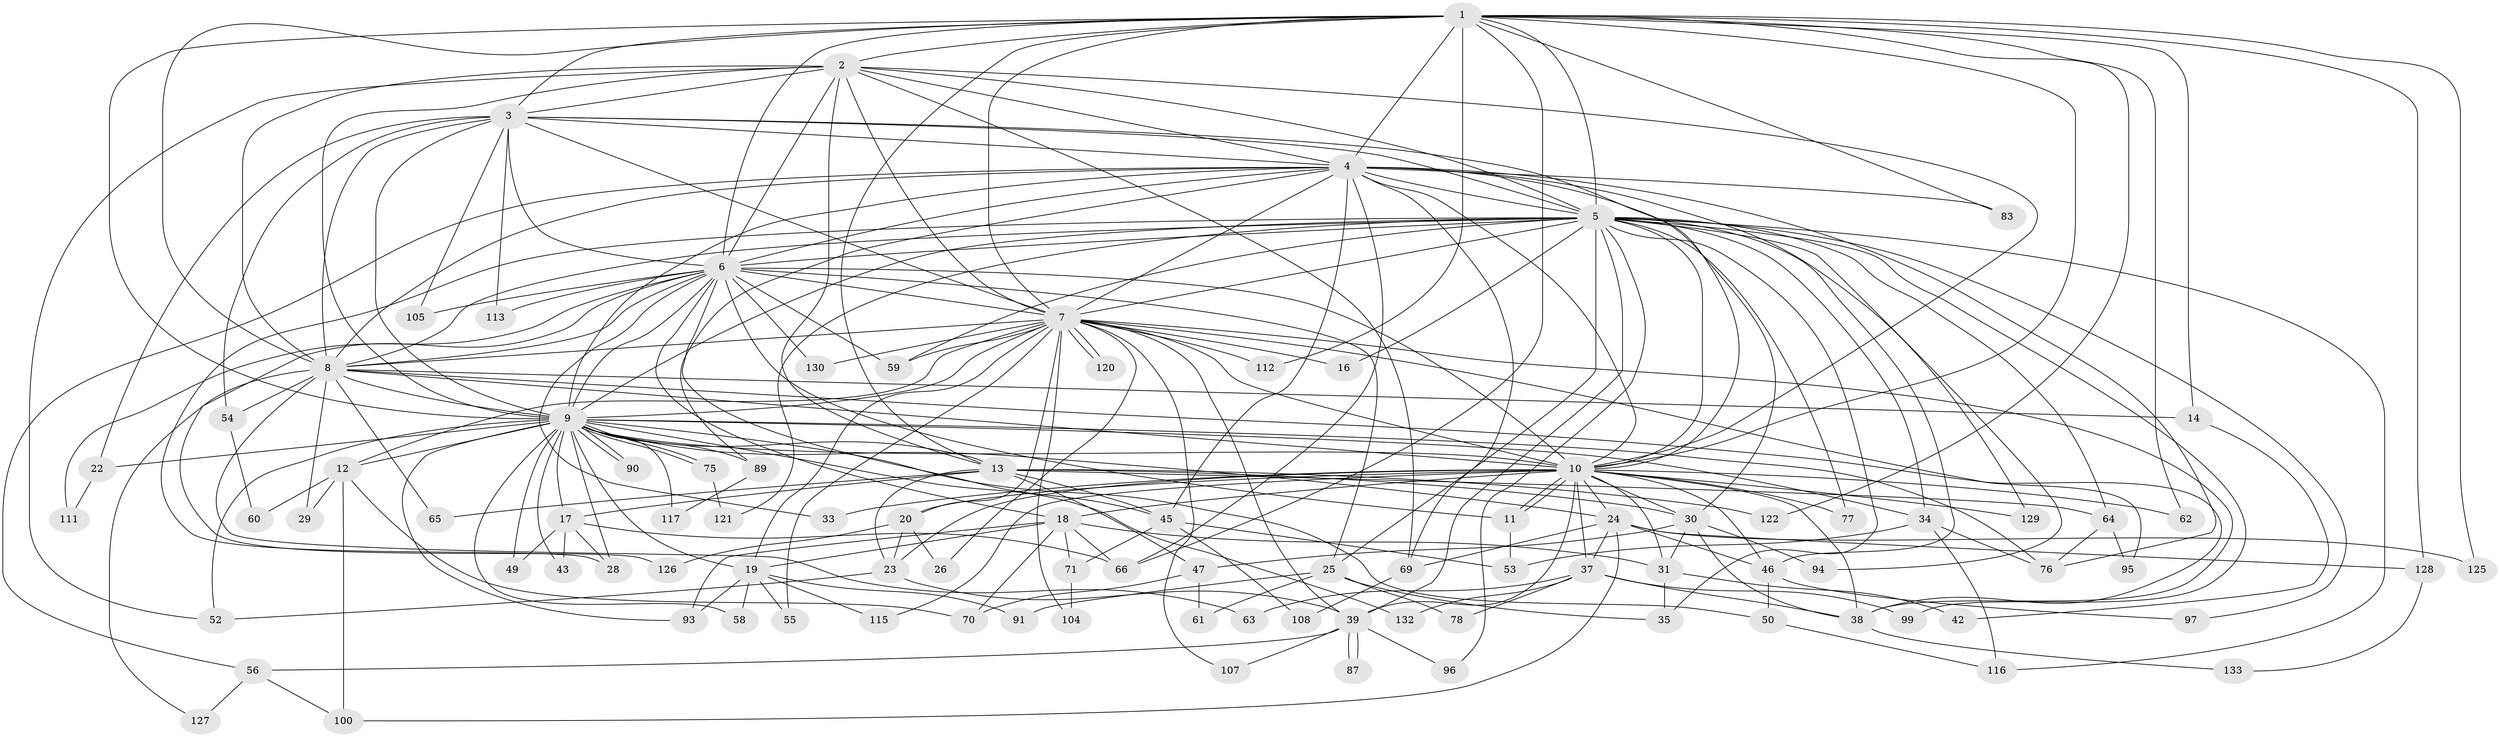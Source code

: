 // Generated by graph-tools (version 1.1) at 2025/51/02/27/25 19:51:44]
// undirected, 95 vertices, 242 edges
graph export_dot {
graph [start="1"]
  node [color=gray90,style=filled];
  1 [super="+109"];
  2 [super="+68"];
  3 [super="+123"];
  4 [super="+51"];
  5 [super="+106"];
  6 [super="+21"];
  7 [super="+88"];
  8 [super="+72"];
  9 [super="+36"];
  10 [super="+110"];
  11 [super="+67"];
  12 [super="+81"];
  13 [super="+15"];
  14;
  16;
  17;
  18 [super="+32"];
  19 [super="+27"];
  20 [super="+134"];
  22;
  23 [super="+40"];
  24 [super="+98"];
  25 [super="+74"];
  26;
  28 [super="+103"];
  29;
  30 [super="+57"];
  31 [super="+114"];
  33;
  34 [super="+86"];
  35;
  37 [super="+48"];
  38 [super="+41"];
  39 [super="+44"];
  42;
  43;
  45 [super="+124"];
  46 [super="+80"];
  47;
  49;
  50 [super="+131"];
  52 [super="+92"];
  53 [super="+102"];
  54;
  55;
  56;
  58;
  59 [super="+84"];
  60;
  61;
  62;
  63 [super="+101"];
  64 [super="+79"];
  65;
  66 [super="+85"];
  69;
  70 [super="+73"];
  71;
  75;
  76 [super="+82"];
  77;
  78;
  83;
  87;
  89;
  90;
  91;
  93 [super="+119"];
  94;
  95;
  96;
  97;
  99;
  100 [super="+118"];
  104;
  105;
  107;
  108;
  111;
  112;
  113;
  115;
  116;
  117;
  120;
  121;
  122;
  125;
  126;
  127;
  128;
  129;
  130;
  132;
  133;
  1 -- 2;
  1 -- 3;
  1 -- 4;
  1 -- 5;
  1 -- 6;
  1 -- 7;
  1 -- 8;
  1 -- 9;
  1 -- 10;
  1 -- 13 [weight=2];
  1 -- 14;
  1 -- 62;
  1 -- 83;
  1 -- 112;
  1 -- 122;
  1 -- 125;
  1 -- 128;
  1 -- 66;
  2 -- 3;
  2 -- 4;
  2 -- 5;
  2 -- 6;
  2 -- 7;
  2 -- 8;
  2 -- 9;
  2 -- 10;
  2 -- 52;
  2 -- 69;
  2 -- 13;
  3 -- 4;
  3 -- 5;
  3 -- 6;
  3 -- 7;
  3 -- 8;
  3 -- 9 [weight=2];
  3 -- 10;
  3 -- 22;
  3 -- 54;
  3 -- 105;
  3 -- 113;
  4 -- 5;
  4 -- 6 [weight=2];
  4 -- 7;
  4 -- 8;
  4 -- 9;
  4 -- 10;
  4 -- 30 [weight=2];
  4 -- 45;
  4 -- 56;
  4 -- 69;
  4 -- 76;
  4 -- 83;
  4 -- 89;
  4 -- 129;
  4 -- 66;
  5 -- 6;
  5 -- 7;
  5 -- 8;
  5 -- 9;
  5 -- 10;
  5 -- 16;
  5 -- 25;
  5 -- 28;
  5 -- 34;
  5 -- 35;
  5 -- 39;
  5 -- 59;
  5 -- 64;
  5 -- 77;
  5 -- 94;
  5 -- 96;
  5 -- 97;
  5 -- 99;
  5 -- 116;
  5 -- 121;
  5 -- 46;
  6 -- 7;
  6 -- 8;
  6 -- 9;
  6 -- 10;
  6 -- 18;
  6 -- 25;
  6 -- 33;
  6 -- 45;
  6 -- 105;
  6 -- 111;
  6 -- 113;
  6 -- 126;
  6 -- 130;
  6 -- 11;
  6 -- 59;
  7 -- 8 [weight=2];
  7 -- 9;
  7 -- 10;
  7 -- 12;
  7 -- 16;
  7 -- 20;
  7 -- 26;
  7 -- 55;
  7 -- 59;
  7 -- 95;
  7 -- 107;
  7 -- 112;
  7 -- 120;
  7 -- 120;
  7 -- 130;
  7 -- 104;
  7 -- 19;
  7 -- 39;
  7 -- 38;
  8 -- 9;
  8 -- 10;
  8 -- 14;
  8 -- 29;
  8 -- 38;
  8 -- 54;
  8 -- 63;
  8 -- 65;
  8 -- 127;
  9 -- 10 [weight=2];
  9 -- 12 [weight=2];
  9 -- 13;
  9 -- 17;
  9 -- 19;
  9 -- 22;
  9 -- 24;
  9 -- 28;
  9 -- 34;
  9 -- 43;
  9 -- 49;
  9 -- 50;
  9 -- 58;
  9 -- 75;
  9 -- 75;
  9 -- 76;
  9 -- 89;
  9 -- 90;
  9 -- 90;
  9 -- 117;
  9 -- 132;
  9 -- 52;
  9 -- 93;
  10 -- 11;
  10 -- 11;
  10 -- 18 [weight=2];
  10 -- 20;
  10 -- 23;
  10 -- 24;
  10 -- 33;
  10 -- 37 [weight=2];
  10 -- 38;
  10 -- 39;
  10 -- 46 [weight=2];
  10 -- 62;
  10 -- 77;
  10 -- 115;
  10 -- 129;
  10 -- 30;
  10 -- 31;
  11 -- 53;
  12 -- 29;
  12 -- 60;
  12 -- 70;
  12 -- 100;
  13 -- 17;
  13 -- 30;
  13 -- 47;
  13 -- 122;
  13 -- 64 [weight=2];
  13 -- 65;
  13 -- 23;
  13 -- 45;
  14 -- 42;
  17 -- 43;
  17 -- 49;
  17 -- 66;
  17 -- 28;
  18 -- 19;
  18 -- 31;
  18 -- 66;
  18 -- 71;
  18 -- 93;
  18 -- 70;
  19 -- 55;
  19 -- 58;
  19 -- 91;
  19 -- 93;
  19 -- 115;
  20 -- 26;
  20 -- 126;
  20 -- 23;
  22 -- 111;
  23 -- 39;
  23 -- 52;
  24 -- 37;
  24 -- 46;
  24 -- 128;
  24 -- 125;
  24 -- 69;
  24 -- 100;
  25 -- 61;
  25 -- 91;
  25 -- 35;
  25 -- 78;
  30 -- 31;
  30 -- 47;
  30 -- 94;
  30 -- 38;
  31 -- 35;
  31 -- 42;
  34 -- 116;
  34 -- 53;
  34 -- 76;
  37 -- 78;
  37 -- 132;
  37 -- 99;
  37 -- 63 [weight=2];
  37 -- 38;
  38 -- 133;
  39 -- 56;
  39 -- 87;
  39 -- 87;
  39 -- 96;
  39 -- 107;
  45 -- 53;
  45 -- 71;
  45 -- 108;
  46 -- 50;
  46 -- 97;
  47 -- 61;
  47 -- 70;
  50 -- 116;
  54 -- 60;
  56 -- 100;
  56 -- 127;
  64 -- 95;
  64 -- 76;
  69 -- 108;
  71 -- 104;
  75 -- 121;
  89 -- 117;
  128 -- 133;
}
